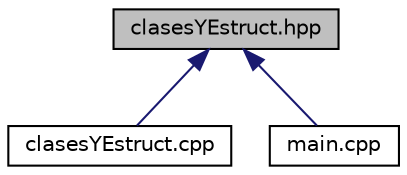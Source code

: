 digraph "clasesYEstruct.hpp"
{
 // LATEX_PDF_SIZE
  edge [fontname="Helvetica",fontsize="10",labelfontname="Helvetica",labelfontsize="10"];
  node [fontname="Helvetica",fontsize="10",shape=record];
  Node1 [label="clasesYEstruct.hpp",height=0.2,width=0.4,color="black", fillcolor="grey75", style="filled", fontcolor="black",tooltip="Se declara la clase agendaCel así como sus métodos y atributos, además se define la estructura contac..."];
  Node1 -> Node2 [dir="back",color="midnightblue",fontsize="10",style="solid",fontname="Helvetica"];
  Node2 [label="clasesYEstruct.cpp",height=0.2,width=0.4,color="black", fillcolor="white", style="filled",URL="$clasesYEstruct_8cpp.html",tooltip="Se definen los métodos de la clase agendaCel."];
  Node1 -> Node3 [dir="back",color="midnightblue",fontsize="10",style="solid",fontname="Helvetica"];
  Node3 [label="main.cpp",height=0.2,width=0.4,color="black", fillcolor="white", style="filled",URL="$main_8cpp.html",tooltip="Se utilizan los métodos de la clase agendaCel con el objeto declarado, se declara la enumeración,..."];
}
